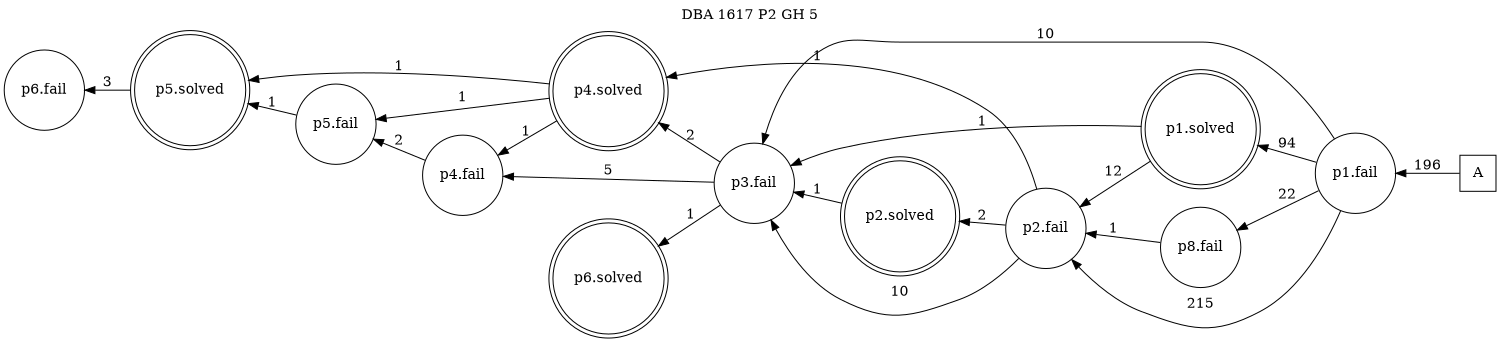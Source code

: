 digraph DBA_1617_P2_GH_5_GOOD {
labelloc="tl"
label= " DBA 1617 P2 GH 5 "
rankdir="RL";
graph [ size=" 10 , 10 !"]

"A" [shape="square" label="A"]
"p1.fail" [shape="circle" label="p1.fail"]
"p2.fail" [shape="circle" label="p2.fail"]
"p1.solved" [shape="doublecircle" label="p1.solved"]
"p3.fail" [shape="circle" label="p3.fail"]
"p2.solved" [shape="doublecircle" label="p2.solved"]
"p4.fail" [shape="circle" label="p4.fail"]
"p4.solved" [shape="doublecircle" label="p4.solved"]
"p5.solved" [shape="doublecircle" label="p5.solved"]
"p6.fail" [shape="circle" label="p6.fail"]
"p8.fail" [shape="circle" label="p8.fail"]
"p5.fail" [shape="circle" label="p5.fail"]
"p6.solved" [shape="doublecircle" label="p6.solved"]
"A" -> "p1.fail" [ label=196]
"p1.fail" -> "p2.fail" [ label=215]
"p1.fail" -> "p1.solved" [ label=94]
"p1.fail" -> "p3.fail" [ label=10]
"p1.fail" -> "p8.fail" [ label=22]
"p2.fail" -> "p3.fail" [ label=10]
"p2.fail" -> "p2.solved" [ label=2]
"p2.fail" -> "p4.solved" [ label=1]
"p1.solved" -> "p2.fail" [ label=12]
"p1.solved" -> "p3.fail" [ label=1]
"p3.fail" -> "p4.fail" [ label=5]
"p3.fail" -> "p4.solved" [ label=2]
"p3.fail" -> "p6.solved" [ label=1]
"p2.solved" -> "p3.fail" [ label=1]
"p4.fail" -> "p5.fail" [ label=2]
"p4.solved" -> "p4.fail" [ label=1]
"p4.solved" -> "p5.solved" [ label=1]
"p4.solved" -> "p5.fail" [ label=1]
"p5.solved" -> "p6.fail" [ label=3]
"p8.fail" -> "p2.fail" [ label=1]
"p5.fail" -> "p5.solved" [ label=1]
}
